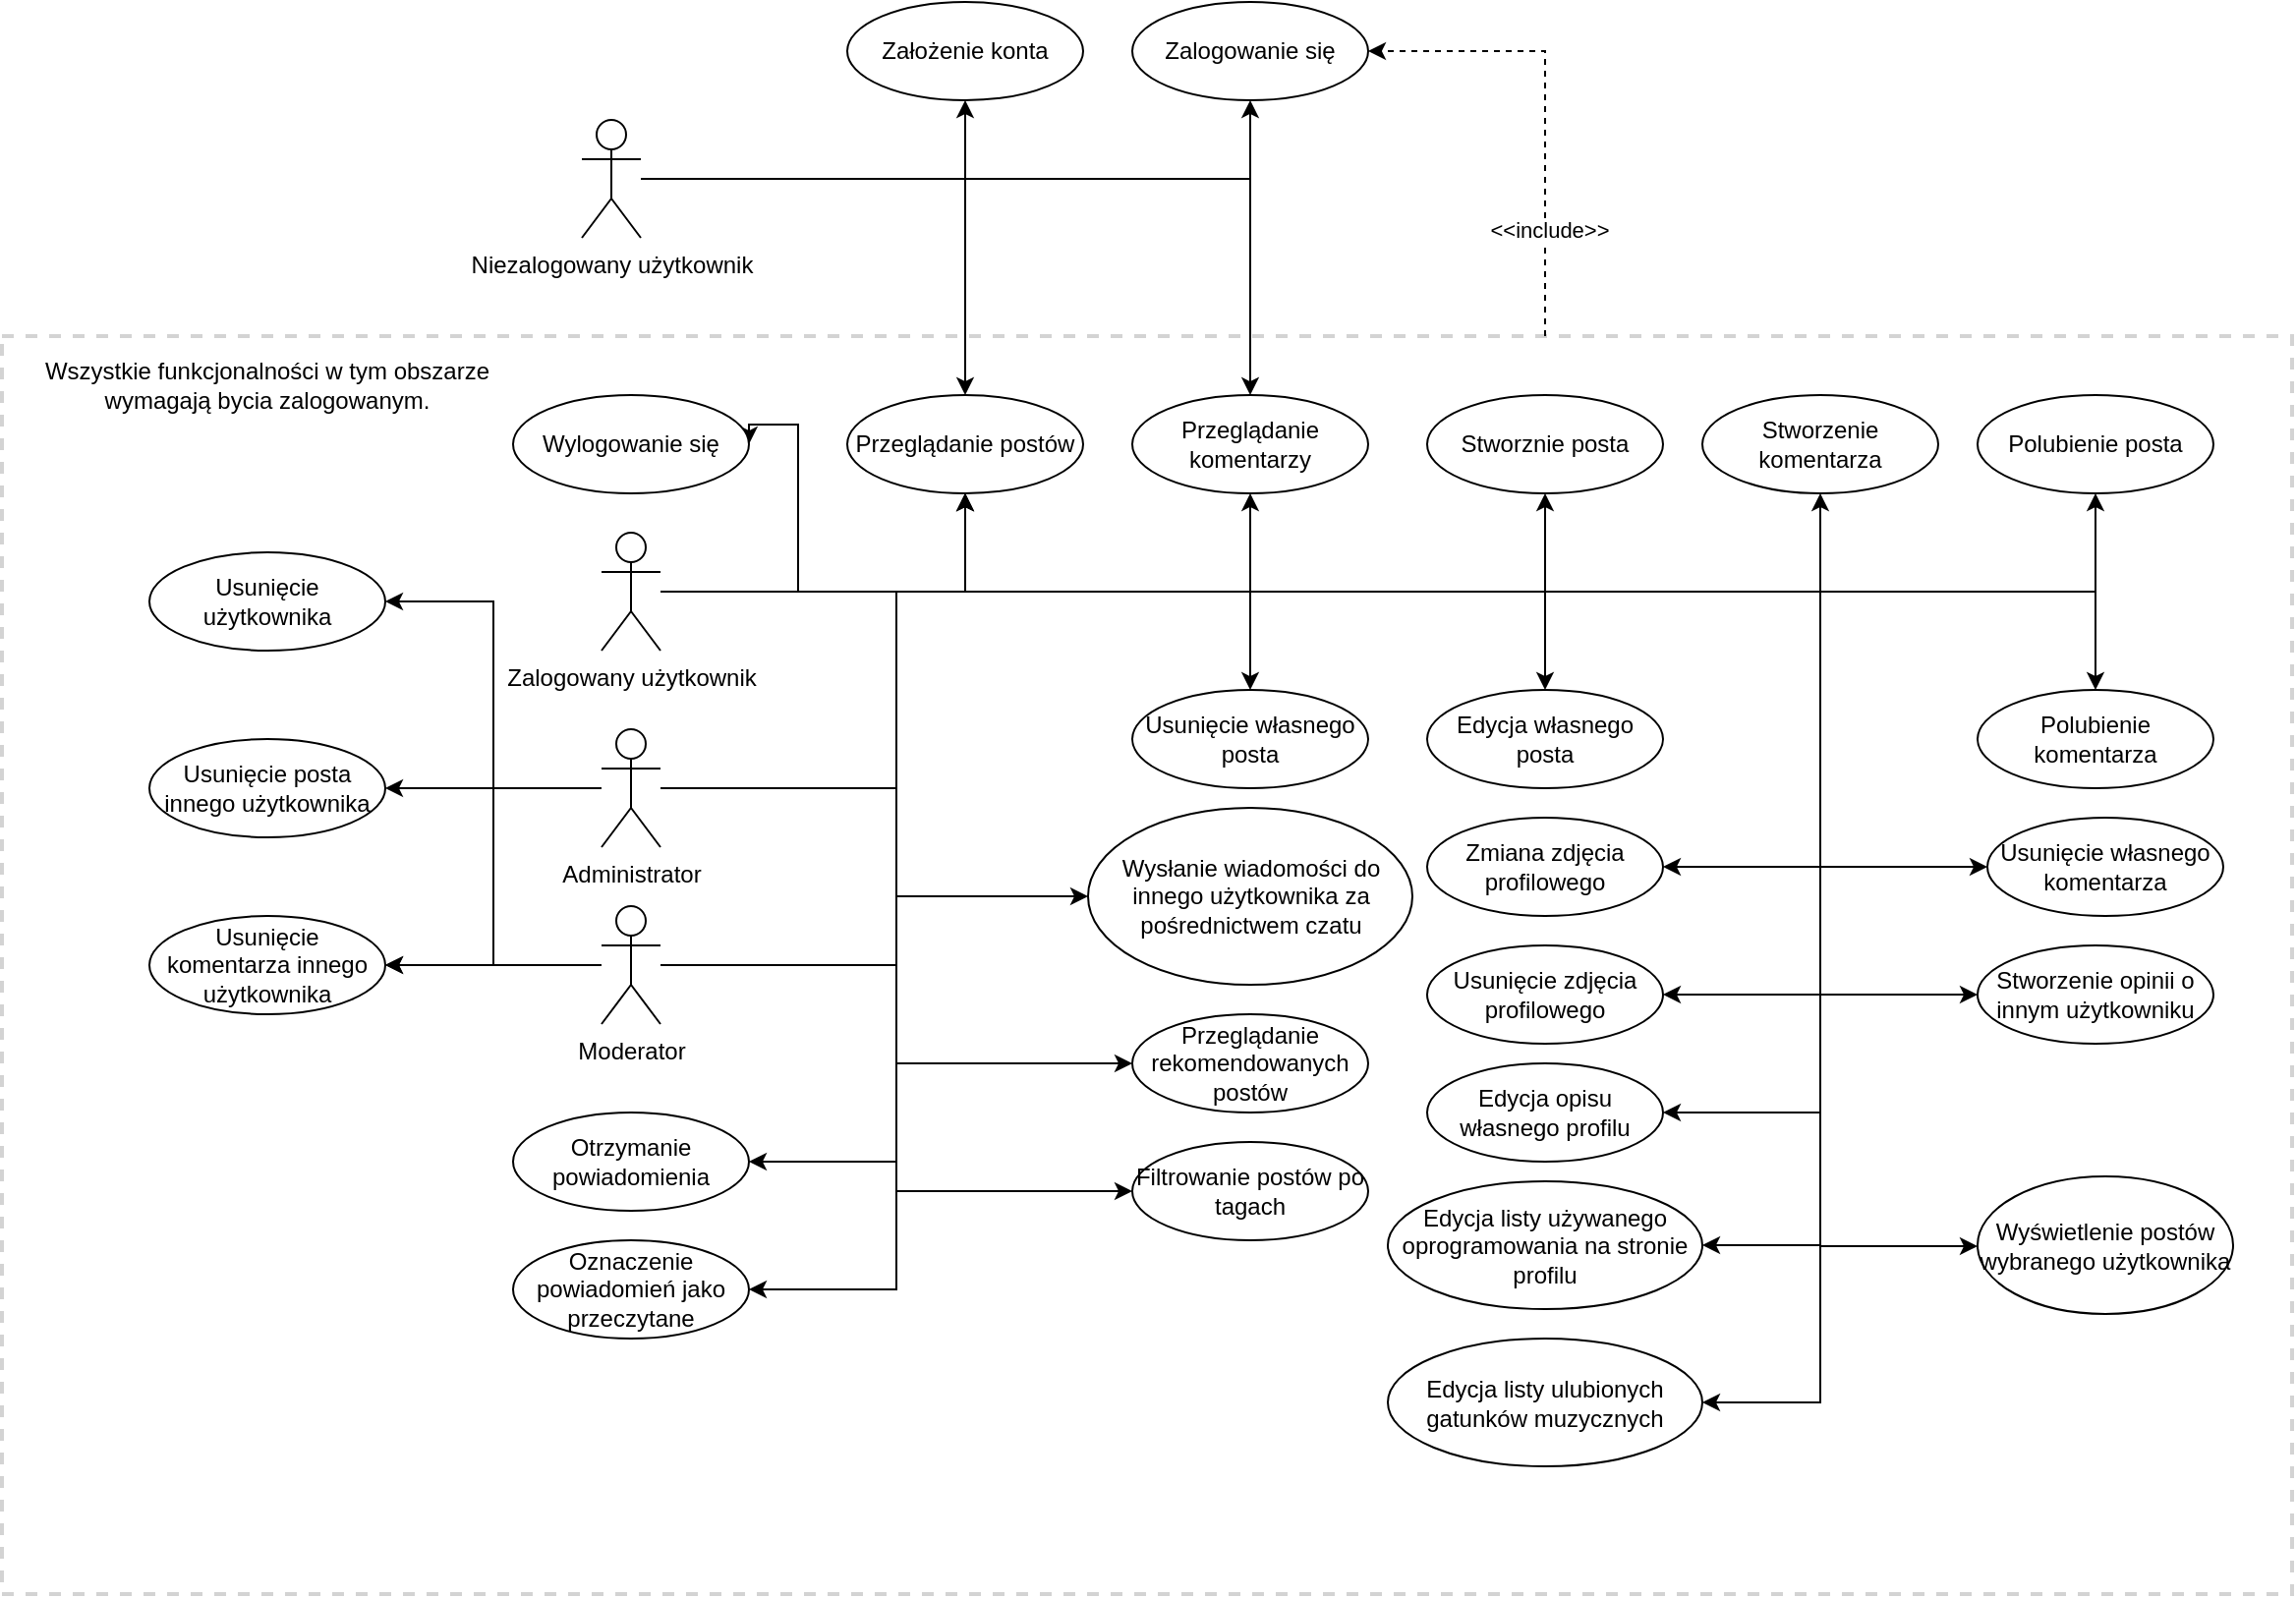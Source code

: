 <mxfile version="28.2.7">
  <diagram name="Strona-1" id="_F1ITJ8noyagQ5atvGh4">
    <mxGraphModel dx="2828" dy="770" grid="1" gridSize="10" guides="1" tooltips="1" connect="1" arrows="1" fold="1" page="1" pageScale="1" pageWidth="827" pageHeight="1169" math="0" shadow="0">
      <root>
        <mxCell id="0" />
        <mxCell id="1" parent="0" />
        <mxCell id="VOd6qsCjv6AZuIN5jcSB-44" value="" style="rounded=0;whiteSpace=wrap;html=1;fillColor=none;strokeColor=light-dark(#D3D3D3,#DADADA);strokeWidth=2;dashed=1;" vertex="1" parent="1">
          <mxGeometry x="-215" y="420" width="1165" height="640" as="geometry" />
        </mxCell>
        <mxCell id="VOd6qsCjv6AZuIN5jcSB-64" style="edgeStyle=orthogonalEdgeStyle;rounded=0;orthogonalLoop=1;jettySize=auto;html=1;entryX=1;entryY=0.5;entryDx=0;entryDy=0;dashed=1;" edge="1" parent="1" source="VOd6qsCjv6AZuIN5jcSB-44" target="VOd6qsCjv6AZuIN5jcSB-47">
          <mxGeometry relative="1" as="geometry">
            <Array as="points">
              <mxPoint x="570" y="275" />
            </Array>
          </mxGeometry>
        </mxCell>
        <mxCell id="VOd6qsCjv6AZuIN5jcSB-65" value="&amp;lt;&amp;lt;include&amp;gt;&amp;gt;" style="edgeLabel;html=1;align=center;verticalAlign=middle;resizable=0;points=[];" vertex="1" connectable="0" parent="VOd6qsCjv6AZuIN5jcSB-64">
          <mxGeometry x="-0.539" y="-3" relative="1" as="geometry">
            <mxPoint x="-1" as="offset" />
          </mxGeometry>
        </mxCell>
        <mxCell id="VOd6qsCjv6AZuIN5jcSB-7" style="edgeStyle=orthogonalEdgeStyle;rounded=0;orthogonalLoop=1;jettySize=auto;html=1;" edge="1" parent="1" source="VOd6qsCjv6AZuIN5jcSB-1" target="VOd6qsCjv6AZuIN5jcSB-5">
          <mxGeometry relative="1" as="geometry" />
        </mxCell>
        <mxCell id="VOd6qsCjv6AZuIN5jcSB-8" style="edgeStyle=orthogonalEdgeStyle;rounded=0;orthogonalLoop=1;jettySize=auto;html=1;entryX=0.5;entryY=0;entryDx=0;entryDy=0;" edge="1" parent="1" source="VOd6qsCjv6AZuIN5jcSB-1" target="VOd6qsCjv6AZuIN5jcSB-6">
          <mxGeometry relative="1" as="geometry">
            <Array as="points">
              <mxPoint x="420" y="340" />
            </Array>
          </mxGeometry>
        </mxCell>
        <mxCell id="VOd6qsCjv6AZuIN5jcSB-48" style="edgeStyle=orthogonalEdgeStyle;rounded=0;orthogonalLoop=1;jettySize=auto;html=1;entryX=0.5;entryY=1;entryDx=0;entryDy=0;" edge="1" parent="1" source="VOd6qsCjv6AZuIN5jcSB-1" target="VOd6qsCjv6AZuIN5jcSB-47">
          <mxGeometry relative="1" as="geometry" />
        </mxCell>
        <mxCell id="VOd6qsCjv6AZuIN5jcSB-67" style="edgeStyle=orthogonalEdgeStyle;rounded=0;orthogonalLoop=1;jettySize=auto;html=1;entryX=0.5;entryY=1;entryDx=0;entryDy=0;" edge="1" parent="1" source="VOd6qsCjv6AZuIN5jcSB-1" target="VOd6qsCjv6AZuIN5jcSB-66">
          <mxGeometry relative="1" as="geometry" />
        </mxCell>
        <mxCell id="VOd6qsCjv6AZuIN5jcSB-1" value="Niezalogowany użytkownik&lt;div&gt;&lt;br&gt;&lt;/div&gt;" style="shape=umlActor;verticalLabelPosition=bottom;verticalAlign=top;html=1;outlineConnect=0;" vertex="1" parent="1">
          <mxGeometry x="80" y="310" width="30" height="60" as="geometry" />
        </mxCell>
        <mxCell id="VOd6qsCjv6AZuIN5jcSB-10" style="edgeStyle=orthogonalEdgeStyle;rounded=0;orthogonalLoop=1;jettySize=auto;html=1;entryX=0.5;entryY=1;entryDx=0;entryDy=0;" edge="1" parent="1" source="VOd6qsCjv6AZuIN5jcSB-2" target="VOd6qsCjv6AZuIN5jcSB-5">
          <mxGeometry relative="1" as="geometry" />
        </mxCell>
        <mxCell id="VOd6qsCjv6AZuIN5jcSB-11" style="edgeStyle=orthogonalEdgeStyle;rounded=0;orthogonalLoop=1;jettySize=auto;html=1;entryX=0.5;entryY=1;entryDx=0;entryDy=0;curved=0;" edge="1" parent="1" source="VOd6qsCjv6AZuIN5jcSB-2" target="VOd6qsCjv6AZuIN5jcSB-6">
          <mxGeometry relative="1" as="geometry" />
        </mxCell>
        <mxCell id="VOd6qsCjv6AZuIN5jcSB-21" style="edgeStyle=orthogonalEdgeStyle;rounded=0;orthogonalLoop=1;jettySize=auto;html=1;entryX=0.5;entryY=1;entryDx=0;entryDy=0;" edge="1" parent="1" source="VOd6qsCjv6AZuIN5jcSB-2" target="VOd6qsCjv6AZuIN5jcSB-17">
          <mxGeometry relative="1" as="geometry" />
        </mxCell>
        <mxCell id="VOd6qsCjv6AZuIN5jcSB-22" style="edgeStyle=orthogonalEdgeStyle;rounded=0;orthogonalLoop=1;jettySize=auto;html=1;entryX=0.5;entryY=1;entryDx=0;entryDy=0;" edge="1" parent="1" source="VOd6qsCjv6AZuIN5jcSB-2" target="VOd6qsCjv6AZuIN5jcSB-18">
          <mxGeometry relative="1" as="geometry" />
        </mxCell>
        <mxCell id="VOd6qsCjv6AZuIN5jcSB-27" style="edgeStyle=orthogonalEdgeStyle;rounded=0;orthogonalLoop=1;jettySize=auto;html=1;" edge="1" parent="1" source="VOd6qsCjv6AZuIN5jcSB-2" target="VOd6qsCjv6AZuIN5jcSB-26">
          <mxGeometry relative="1" as="geometry" />
        </mxCell>
        <mxCell id="VOd6qsCjv6AZuIN5jcSB-29" style="edgeStyle=orthogonalEdgeStyle;rounded=0;orthogonalLoop=1;jettySize=auto;html=1;" edge="1" parent="1" source="VOd6qsCjv6AZuIN5jcSB-2" target="VOd6qsCjv6AZuIN5jcSB-28">
          <mxGeometry relative="1" as="geometry" />
        </mxCell>
        <mxCell id="VOd6qsCjv6AZuIN5jcSB-31" style="edgeStyle=orthogonalEdgeStyle;rounded=0;orthogonalLoop=1;jettySize=auto;html=1;" edge="1" parent="1" source="VOd6qsCjv6AZuIN5jcSB-2" target="VOd6qsCjv6AZuIN5jcSB-30">
          <mxGeometry relative="1" as="geometry">
            <Array as="points">
              <mxPoint x="710" y="550" />
              <mxPoint x="710" y="690" />
            </Array>
          </mxGeometry>
        </mxCell>
        <mxCell id="VOd6qsCjv6AZuIN5jcSB-33" style="edgeStyle=orthogonalEdgeStyle;rounded=0;orthogonalLoop=1;jettySize=auto;html=1;entryX=0;entryY=0.5;entryDx=0;entryDy=0;" edge="1" parent="1" source="VOd6qsCjv6AZuIN5jcSB-2" target="VOd6qsCjv6AZuIN5jcSB-32">
          <mxGeometry relative="1" as="geometry">
            <Array as="points">
              <mxPoint x="240" y="550" />
              <mxPoint x="240" y="705" />
            </Array>
          </mxGeometry>
        </mxCell>
        <mxCell id="VOd6qsCjv6AZuIN5jcSB-51" style="edgeStyle=orthogonalEdgeStyle;rounded=0;orthogonalLoop=1;jettySize=auto;html=1;entryX=1;entryY=0.5;entryDx=0;entryDy=0;" edge="1" parent="1" source="VOd6qsCjv6AZuIN5jcSB-2" target="VOd6qsCjv6AZuIN5jcSB-49">
          <mxGeometry relative="1" as="geometry">
            <Array as="points">
              <mxPoint x="190" y="550" />
              <mxPoint x="190" y="465" />
            </Array>
          </mxGeometry>
        </mxCell>
        <mxCell id="VOd6qsCjv6AZuIN5jcSB-62" style="edgeStyle=orthogonalEdgeStyle;rounded=0;orthogonalLoop=1;jettySize=auto;html=1;entryX=0.5;entryY=0;entryDx=0;entryDy=0;" edge="1" parent="1" source="VOd6qsCjv6AZuIN5jcSB-2" target="VOd6qsCjv6AZuIN5jcSB-61">
          <mxGeometry relative="1" as="geometry" />
        </mxCell>
        <mxCell id="VOd6qsCjv6AZuIN5jcSB-63" style="edgeStyle=orthogonalEdgeStyle;rounded=0;orthogonalLoop=1;jettySize=auto;html=1;entryX=0.5;entryY=1;entryDx=0;entryDy=0;" edge="1" parent="1" source="VOd6qsCjv6AZuIN5jcSB-2" target="VOd6qsCjv6AZuIN5jcSB-60">
          <mxGeometry relative="1" as="geometry" />
        </mxCell>
        <mxCell id="VOd6qsCjv6AZuIN5jcSB-75" style="edgeStyle=orthogonalEdgeStyle;rounded=0;orthogonalLoop=1;jettySize=auto;html=1;entryX=0;entryY=0.5;entryDx=0;entryDy=0;" edge="1" parent="1" source="VOd6qsCjv6AZuIN5jcSB-2" target="VOd6qsCjv6AZuIN5jcSB-74">
          <mxGeometry relative="1" as="geometry">
            <Array as="points">
              <mxPoint x="710" y="550" />
              <mxPoint x="710" y="755" />
            </Array>
          </mxGeometry>
        </mxCell>
        <mxCell id="VOd6qsCjv6AZuIN5jcSB-80" style="edgeStyle=orthogonalEdgeStyle;rounded=0;orthogonalLoop=1;jettySize=auto;html=1;entryX=0;entryY=0.5;entryDx=0;entryDy=0;" edge="1" parent="1" source="VOd6qsCjv6AZuIN5jcSB-2" target="VOd6qsCjv6AZuIN5jcSB-79">
          <mxGeometry relative="1" as="geometry">
            <Array as="points">
              <mxPoint x="710" y="550" />
              <mxPoint x="710" y="883" />
              <mxPoint x="790" y="883" />
            </Array>
          </mxGeometry>
        </mxCell>
        <mxCell id="VOd6qsCjv6AZuIN5jcSB-81" style="edgeStyle=orthogonalEdgeStyle;rounded=0;orthogonalLoop=1;jettySize=auto;html=1;entryX=1;entryY=0.5;entryDx=0;entryDy=0;" edge="1" parent="1" source="VOd6qsCjv6AZuIN5jcSB-2" target="VOd6qsCjv6AZuIN5jcSB-68">
          <mxGeometry relative="1" as="geometry">
            <Array as="points">
              <mxPoint x="710" y="550" />
              <mxPoint x="710" y="690" />
            </Array>
          </mxGeometry>
        </mxCell>
        <mxCell id="VOd6qsCjv6AZuIN5jcSB-82" style="edgeStyle=orthogonalEdgeStyle;rounded=0;orthogonalLoop=1;jettySize=auto;html=1;entryX=1;entryY=0.5;entryDx=0;entryDy=0;" edge="1" parent="1" source="VOd6qsCjv6AZuIN5jcSB-2" target="VOd6qsCjv6AZuIN5jcSB-69">
          <mxGeometry relative="1" as="geometry">
            <Array as="points">
              <mxPoint x="710" y="550" />
              <mxPoint x="710" y="815" />
            </Array>
          </mxGeometry>
        </mxCell>
        <mxCell id="VOd6qsCjv6AZuIN5jcSB-85" style="edgeStyle=orthogonalEdgeStyle;rounded=0;orthogonalLoop=1;jettySize=auto;html=1;entryX=1;entryY=0.5;entryDx=0;entryDy=0;" edge="1" parent="1" source="VOd6qsCjv6AZuIN5jcSB-2" target="VOd6qsCjv6AZuIN5jcSB-84">
          <mxGeometry relative="1" as="geometry">
            <Array as="points">
              <mxPoint x="710" y="550" />
              <mxPoint x="710" y="755" />
            </Array>
          </mxGeometry>
        </mxCell>
        <mxCell id="VOd6qsCjv6AZuIN5jcSB-86" style="edgeStyle=orthogonalEdgeStyle;rounded=0;orthogonalLoop=1;jettySize=auto;html=1;entryX=1;entryY=0.5;entryDx=0;entryDy=0;" edge="1" parent="1" source="VOd6qsCjv6AZuIN5jcSB-2" target="VOd6qsCjv6AZuIN5jcSB-70">
          <mxGeometry relative="1" as="geometry">
            <Array as="points">
              <mxPoint x="710" y="550" />
              <mxPoint x="710" y="882" />
            </Array>
          </mxGeometry>
        </mxCell>
        <mxCell id="VOd6qsCjv6AZuIN5jcSB-87" style="edgeStyle=orthogonalEdgeStyle;rounded=0;orthogonalLoop=1;jettySize=auto;html=1;entryX=1;entryY=0.5;entryDx=0;entryDy=0;" edge="1" parent="1" source="VOd6qsCjv6AZuIN5jcSB-2" target="VOd6qsCjv6AZuIN5jcSB-71">
          <mxGeometry relative="1" as="geometry">
            <Array as="points">
              <mxPoint x="710" y="550" />
              <mxPoint x="710" y="962" />
            </Array>
          </mxGeometry>
        </mxCell>
        <mxCell id="VOd6qsCjv6AZuIN5jcSB-2" value="Zalogowany użytkownik&lt;div&gt;&lt;br&gt;&lt;/div&gt;" style="shape=umlActor;verticalLabelPosition=bottom;verticalAlign=top;html=1;outlineConnect=0;" vertex="1" parent="1">
          <mxGeometry x="90" y="520" width="30" height="60" as="geometry" />
        </mxCell>
        <mxCell id="VOd6qsCjv6AZuIN5jcSB-35" style="edgeStyle=orthogonalEdgeStyle;rounded=0;orthogonalLoop=1;jettySize=auto;html=1;" edge="1" parent="1" source="VOd6qsCjv6AZuIN5jcSB-3" target="VOd6qsCjv6AZuIN5jcSB-5">
          <mxGeometry relative="1" as="geometry">
            <Array as="points">
              <mxPoint x="240" y="740" />
              <mxPoint x="240" y="550" />
              <mxPoint x="275" y="550" />
            </Array>
          </mxGeometry>
        </mxCell>
        <mxCell id="VOd6qsCjv6AZuIN5jcSB-39" style="edgeStyle=orthogonalEdgeStyle;rounded=0;orthogonalLoop=1;jettySize=auto;html=1;" edge="1" parent="1" source="VOd6qsCjv6AZuIN5jcSB-3" target="VOd6qsCjv6AZuIN5jcSB-38">
          <mxGeometry relative="1" as="geometry" />
        </mxCell>
        <mxCell id="VOd6qsCjv6AZuIN5jcSB-54" style="edgeStyle=orthogonalEdgeStyle;rounded=0;orthogonalLoop=1;jettySize=auto;html=1;" edge="1" parent="1" source="VOd6qsCjv6AZuIN5jcSB-3" target="VOd6qsCjv6AZuIN5jcSB-52">
          <mxGeometry relative="1" as="geometry" />
        </mxCell>
        <mxCell id="VOd6qsCjv6AZuIN5jcSB-55" style="edgeStyle=orthogonalEdgeStyle;rounded=0;orthogonalLoop=1;jettySize=auto;html=1;entryX=0;entryY=0.5;entryDx=0;entryDy=0;" edge="1" parent="1" source="VOd6qsCjv6AZuIN5jcSB-3" target="VOd6qsCjv6AZuIN5jcSB-53">
          <mxGeometry relative="1" as="geometry" />
        </mxCell>
        <mxCell id="VOd6qsCjv6AZuIN5jcSB-58" style="edgeStyle=orthogonalEdgeStyle;rounded=0;orthogonalLoop=1;jettySize=auto;html=1;entryX=1;entryY=0.5;entryDx=0;entryDy=0;" edge="1" parent="1" source="VOd6qsCjv6AZuIN5jcSB-3" target="VOd6qsCjv6AZuIN5jcSB-56">
          <mxGeometry relative="1" as="geometry">
            <Array as="points">
              <mxPoint x="240" y="740" />
              <mxPoint x="240" y="840" />
            </Array>
          </mxGeometry>
        </mxCell>
        <mxCell id="VOd6qsCjv6AZuIN5jcSB-59" style="edgeStyle=orthogonalEdgeStyle;rounded=0;orthogonalLoop=1;jettySize=auto;html=1;entryX=1;entryY=0.5;entryDx=0;entryDy=0;" edge="1" parent="1" source="VOd6qsCjv6AZuIN5jcSB-3" target="VOd6qsCjv6AZuIN5jcSB-57">
          <mxGeometry relative="1" as="geometry">
            <Array as="points">
              <mxPoint x="240" y="740" />
              <mxPoint x="240" y="905" />
            </Array>
          </mxGeometry>
        </mxCell>
        <mxCell id="VOd6qsCjv6AZuIN5jcSB-3" value="&lt;div&gt;Moderator&lt;/div&gt;" style="shape=umlActor;verticalLabelPosition=bottom;verticalAlign=top;html=1;outlineConnect=0;" vertex="1" parent="1">
          <mxGeometry x="90" y="710" width="30" height="60" as="geometry" />
        </mxCell>
        <mxCell id="VOd6qsCjv6AZuIN5jcSB-34" style="edgeStyle=orthogonalEdgeStyle;rounded=0;orthogonalLoop=1;jettySize=auto;html=1;" edge="1" parent="1" source="VOd6qsCjv6AZuIN5jcSB-4" target="VOd6qsCjv6AZuIN5jcSB-5">
          <mxGeometry relative="1" as="geometry">
            <Array as="points">
              <mxPoint x="240" y="650" />
              <mxPoint x="240" y="550" />
              <mxPoint x="275" y="550" />
            </Array>
          </mxGeometry>
        </mxCell>
        <mxCell id="VOd6qsCjv6AZuIN5jcSB-37" style="edgeStyle=orthogonalEdgeStyle;rounded=0;orthogonalLoop=1;jettySize=auto;html=1;" edge="1" parent="1" source="VOd6qsCjv6AZuIN5jcSB-4" target="VOd6qsCjv6AZuIN5jcSB-36">
          <mxGeometry relative="1" as="geometry" />
        </mxCell>
        <mxCell id="VOd6qsCjv6AZuIN5jcSB-40" style="edgeStyle=orthogonalEdgeStyle;rounded=0;orthogonalLoop=1;jettySize=auto;html=1;entryX=1;entryY=0.5;entryDx=0;entryDy=0;" edge="1" parent="1" source="VOd6qsCjv6AZuIN5jcSB-4" target="VOd6qsCjv6AZuIN5jcSB-38">
          <mxGeometry relative="1" as="geometry" />
        </mxCell>
        <mxCell id="VOd6qsCjv6AZuIN5jcSB-43" style="edgeStyle=orthogonalEdgeStyle;rounded=0;orthogonalLoop=1;jettySize=auto;html=1;entryX=1;entryY=0.5;entryDx=0;entryDy=0;" edge="1" parent="1" source="VOd6qsCjv6AZuIN5jcSB-4" target="VOd6qsCjv6AZuIN5jcSB-42">
          <mxGeometry relative="1" as="geometry" />
        </mxCell>
        <mxCell id="VOd6qsCjv6AZuIN5jcSB-4" value="&lt;div&gt;Administrator&lt;/div&gt;" style="shape=umlActor;verticalLabelPosition=bottom;verticalAlign=top;html=1;outlineConnect=0;" vertex="1" parent="1">
          <mxGeometry x="90" y="620" width="30" height="60" as="geometry" />
        </mxCell>
        <mxCell id="VOd6qsCjv6AZuIN5jcSB-5" value="Przeglądanie postów" style="ellipse;whiteSpace=wrap;html=1;" vertex="1" parent="1">
          <mxGeometry x="215" y="450" width="120" height="50" as="geometry" />
        </mxCell>
        <mxCell id="VOd6qsCjv6AZuIN5jcSB-6" value="Przeglądanie komentarzy" style="ellipse;whiteSpace=wrap;html=1;" vertex="1" parent="1">
          <mxGeometry x="360" y="450" width="120" height="50" as="geometry" />
        </mxCell>
        <mxCell id="VOd6qsCjv6AZuIN5jcSB-17" value="Stworznie posta" style="ellipse;whiteSpace=wrap;html=1;" vertex="1" parent="1">
          <mxGeometry x="510" y="450" width="120" height="50" as="geometry" />
        </mxCell>
        <mxCell id="VOd6qsCjv6AZuIN5jcSB-18" value="Stworzenie komentarza" style="ellipse;whiteSpace=wrap;html=1;" vertex="1" parent="1">
          <mxGeometry x="650" y="450" width="120" height="50" as="geometry" />
        </mxCell>
        <mxCell id="VOd6qsCjv6AZuIN5jcSB-26" value="Edycja własnego posta" style="ellipse;whiteSpace=wrap;html=1;" vertex="1" parent="1">
          <mxGeometry x="510" y="600" width="120" height="50" as="geometry" />
        </mxCell>
        <mxCell id="VOd6qsCjv6AZuIN5jcSB-28" value="Usunięcie własnego posta" style="ellipse;whiteSpace=wrap;html=1;" vertex="1" parent="1">
          <mxGeometry x="360" y="600" width="120" height="50" as="geometry" />
        </mxCell>
        <mxCell id="VOd6qsCjv6AZuIN5jcSB-30" value="Usunięcie własnego komentarza" style="ellipse;whiteSpace=wrap;html=1;" vertex="1" parent="1">
          <mxGeometry x="795" y="665" width="120" height="50" as="geometry" />
        </mxCell>
        <mxCell id="VOd6qsCjv6AZuIN5jcSB-32" value="Wysłanie wiadomości do innego użytkownika za pośrednictwem czatu" style="ellipse;whiteSpace=wrap;html=1;" vertex="1" parent="1">
          <mxGeometry x="337.5" y="660" width="165" height="90" as="geometry" />
        </mxCell>
        <mxCell id="VOd6qsCjv6AZuIN5jcSB-36" value="Usunięcie posta innego użytkownika" style="ellipse;whiteSpace=wrap;html=1;" vertex="1" parent="1">
          <mxGeometry x="-140" y="625" width="120" height="50" as="geometry" />
        </mxCell>
        <mxCell id="VOd6qsCjv6AZuIN5jcSB-38" value="Usunięcie komentarza innego użytkownika" style="ellipse;whiteSpace=wrap;html=1;" vertex="1" parent="1">
          <mxGeometry x="-140" y="715" width="120" height="50" as="geometry" />
        </mxCell>
        <mxCell id="VOd6qsCjv6AZuIN5jcSB-42" value="Usunięcie użytkownika" style="ellipse;whiteSpace=wrap;html=1;" vertex="1" parent="1">
          <mxGeometry x="-140" y="530" width="120" height="50" as="geometry" />
        </mxCell>
        <mxCell id="VOd6qsCjv6AZuIN5jcSB-46" value="Wszystkie funkcjonalności w tym obszarze wymagają bycia zalogowanym." style="text;html=1;whiteSpace=wrap;strokeColor=none;fillColor=none;align=center;verticalAlign=middle;rounded=0;" vertex="1" parent="1">
          <mxGeometry x="-215" y="430" width="270" height="30" as="geometry" />
        </mxCell>
        <mxCell id="VOd6qsCjv6AZuIN5jcSB-47" value="Zalogowanie się" style="ellipse;whiteSpace=wrap;html=1;" vertex="1" parent="1">
          <mxGeometry x="360" y="250" width="120" height="50" as="geometry" />
        </mxCell>
        <mxCell id="VOd6qsCjv6AZuIN5jcSB-49" value="Wylogowanie się" style="ellipse;whiteSpace=wrap;html=1;" vertex="1" parent="1">
          <mxGeometry x="45" y="450" width="120" height="50" as="geometry" />
        </mxCell>
        <mxCell id="VOd6qsCjv6AZuIN5jcSB-52" value="Przeglądanie rekomendowanych postów" style="ellipse;whiteSpace=wrap;html=1;" vertex="1" parent="1">
          <mxGeometry x="360" y="765" width="120" height="50" as="geometry" />
        </mxCell>
        <mxCell id="VOd6qsCjv6AZuIN5jcSB-53" value="Filtrowanie postów po tagach" style="ellipse;whiteSpace=wrap;html=1;" vertex="1" parent="1">
          <mxGeometry x="360" y="830" width="120" height="50" as="geometry" />
        </mxCell>
        <mxCell id="VOd6qsCjv6AZuIN5jcSB-56" value="Otrzymanie powiadomienia" style="ellipse;whiteSpace=wrap;html=1;" vertex="1" parent="1">
          <mxGeometry x="45" y="815" width="120" height="50" as="geometry" />
        </mxCell>
        <mxCell id="VOd6qsCjv6AZuIN5jcSB-57" value="Oznaczenie powiadomień jako przeczytane" style="ellipse;whiteSpace=wrap;html=1;" vertex="1" parent="1">
          <mxGeometry x="45" y="880" width="120" height="50" as="geometry" />
        </mxCell>
        <mxCell id="VOd6qsCjv6AZuIN5jcSB-60" value="Polubienie posta" style="ellipse;whiteSpace=wrap;html=1;" vertex="1" parent="1">
          <mxGeometry x="790" y="450" width="120" height="50" as="geometry" />
        </mxCell>
        <mxCell id="VOd6qsCjv6AZuIN5jcSB-61" value="Polubienie komentarza" style="ellipse;whiteSpace=wrap;html=1;" vertex="1" parent="1">
          <mxGeometry x="790" y="600" width="120" height="50" as="geometry" />
        </mxCell>
        <mxCell id="VOd6qsCjv6AZuIN5jcSB-66" value="Założenie konta" style="ellipse;whiteSpace=wrap;html=1;" vertex="1" parent="1">
          <mxGeometry x="215" y="250" width="120" height="50" as="geometry" />
        </mxCell>
        <mxCell id="VOd6qsCjv6AZuIN5jcSB-68" value="Zmiana zdjęcia profilowego" style="ellipse;whiteSpace=wrap;html=1;" vertex="1" parent="1">
          <mxGeometry x="510" y="665" width="120" height="50" as="geometry" />
        </mxCell>
        <mxCell id="VOd6qsCjv6AZuIN5jcSB-69" value="Edycja opisu własnego profilu" style="ellipse;whiteSpace=wrap;html=1;" vertex="1" parent="1">
          <mxGeometry x="510" y="790" width="120" height="50" as="geometry" />
        </mxCell>
        <mxCell id="VOd6qsCjv6AZuIN5jcSB-70" value="Edycja listy używanego oprogramowania na stronie profilu" style="ellipse;whiteSpace=wrap;html=1;" vertex="1" parent="1">
          <mxGeometry x="490" y="850" width="160" height="65" as="geometry" />
        </mxCell>
        <mxCell id="VOd6qsCjv6AZuIN5jcSB-71" value="Edycja listy ulubionych gatunków muzycznych" style="ellipse;whiteSpace=wrap;html=1;" vertex="1" parent="1">
          <mxGeometry x="490" y="930" width="160" height="65" as="geometry" />
        </mxCell>
        <mxCell id="VOd6qsCjv6AZuIN5jcSB-74" value="Stworzenie opinii o innym użytkowniku" style="ellipse;whiteSpace=wrap;html=1;" vertex="1" parent="1">
          <mxGeometry x="790" y="730" width="120" height="50" as="geometry" />
        </mxCell>
        <mxCell id="VOd6qsCjv6AZuIN5jcSB-79" value="Wyświetlenie postów wybranego użytkownika" style="ellipse;whiteSpace=wrap;html=1;" vertex="1" parent="1">
          <mxGeometry x="790" y="847.5" width="130" height="70" as="geometry" />
        </mxCell>
        <mxCell id="VOd6qsCjv6AZuIN5jcSB-84" value="Usunięcie zdjęcia profilowego" style="ellipse;whiteSpace=wrap;html=1;" vertex="1" parent="1">
          <mxGeometry x="510" y="730" width="120" height="50" as="geometry" />
        </mxCell>
      </root>
    </mxGraphModel>
  </diagram>
</mxfile>

